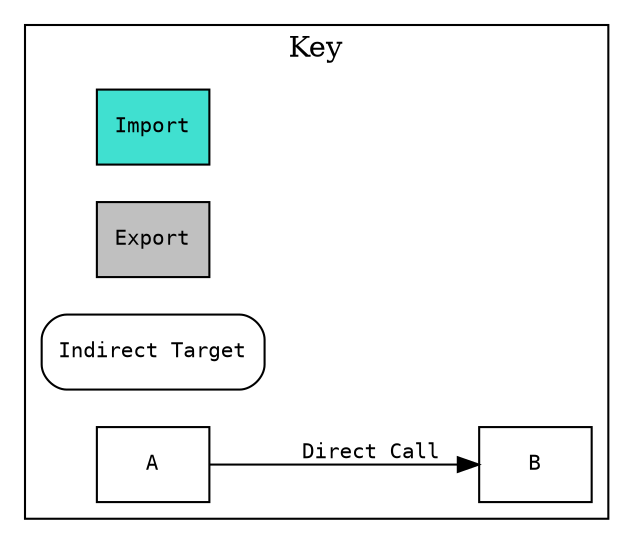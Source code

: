 digraph call {
  rankdir = LR;
  subgraph cluster_key {
    node [shape=box, fontname=courier, fontsize=10];
    edge [fontname=courier, fontsize=10];
    label = "Key";
    "Import" [style="filled", fillcolor="turquoise"];
    "Export" [style="filled", fillcolor="gray"];
    "Indirect Target" [style="filled, rounded", fillcolor="white"];
    "A" -> "B" [style="filled, rounded", label = "Direct Call"];
  }

  node [shape=box, fontname=courier, fontsize=10];
}
